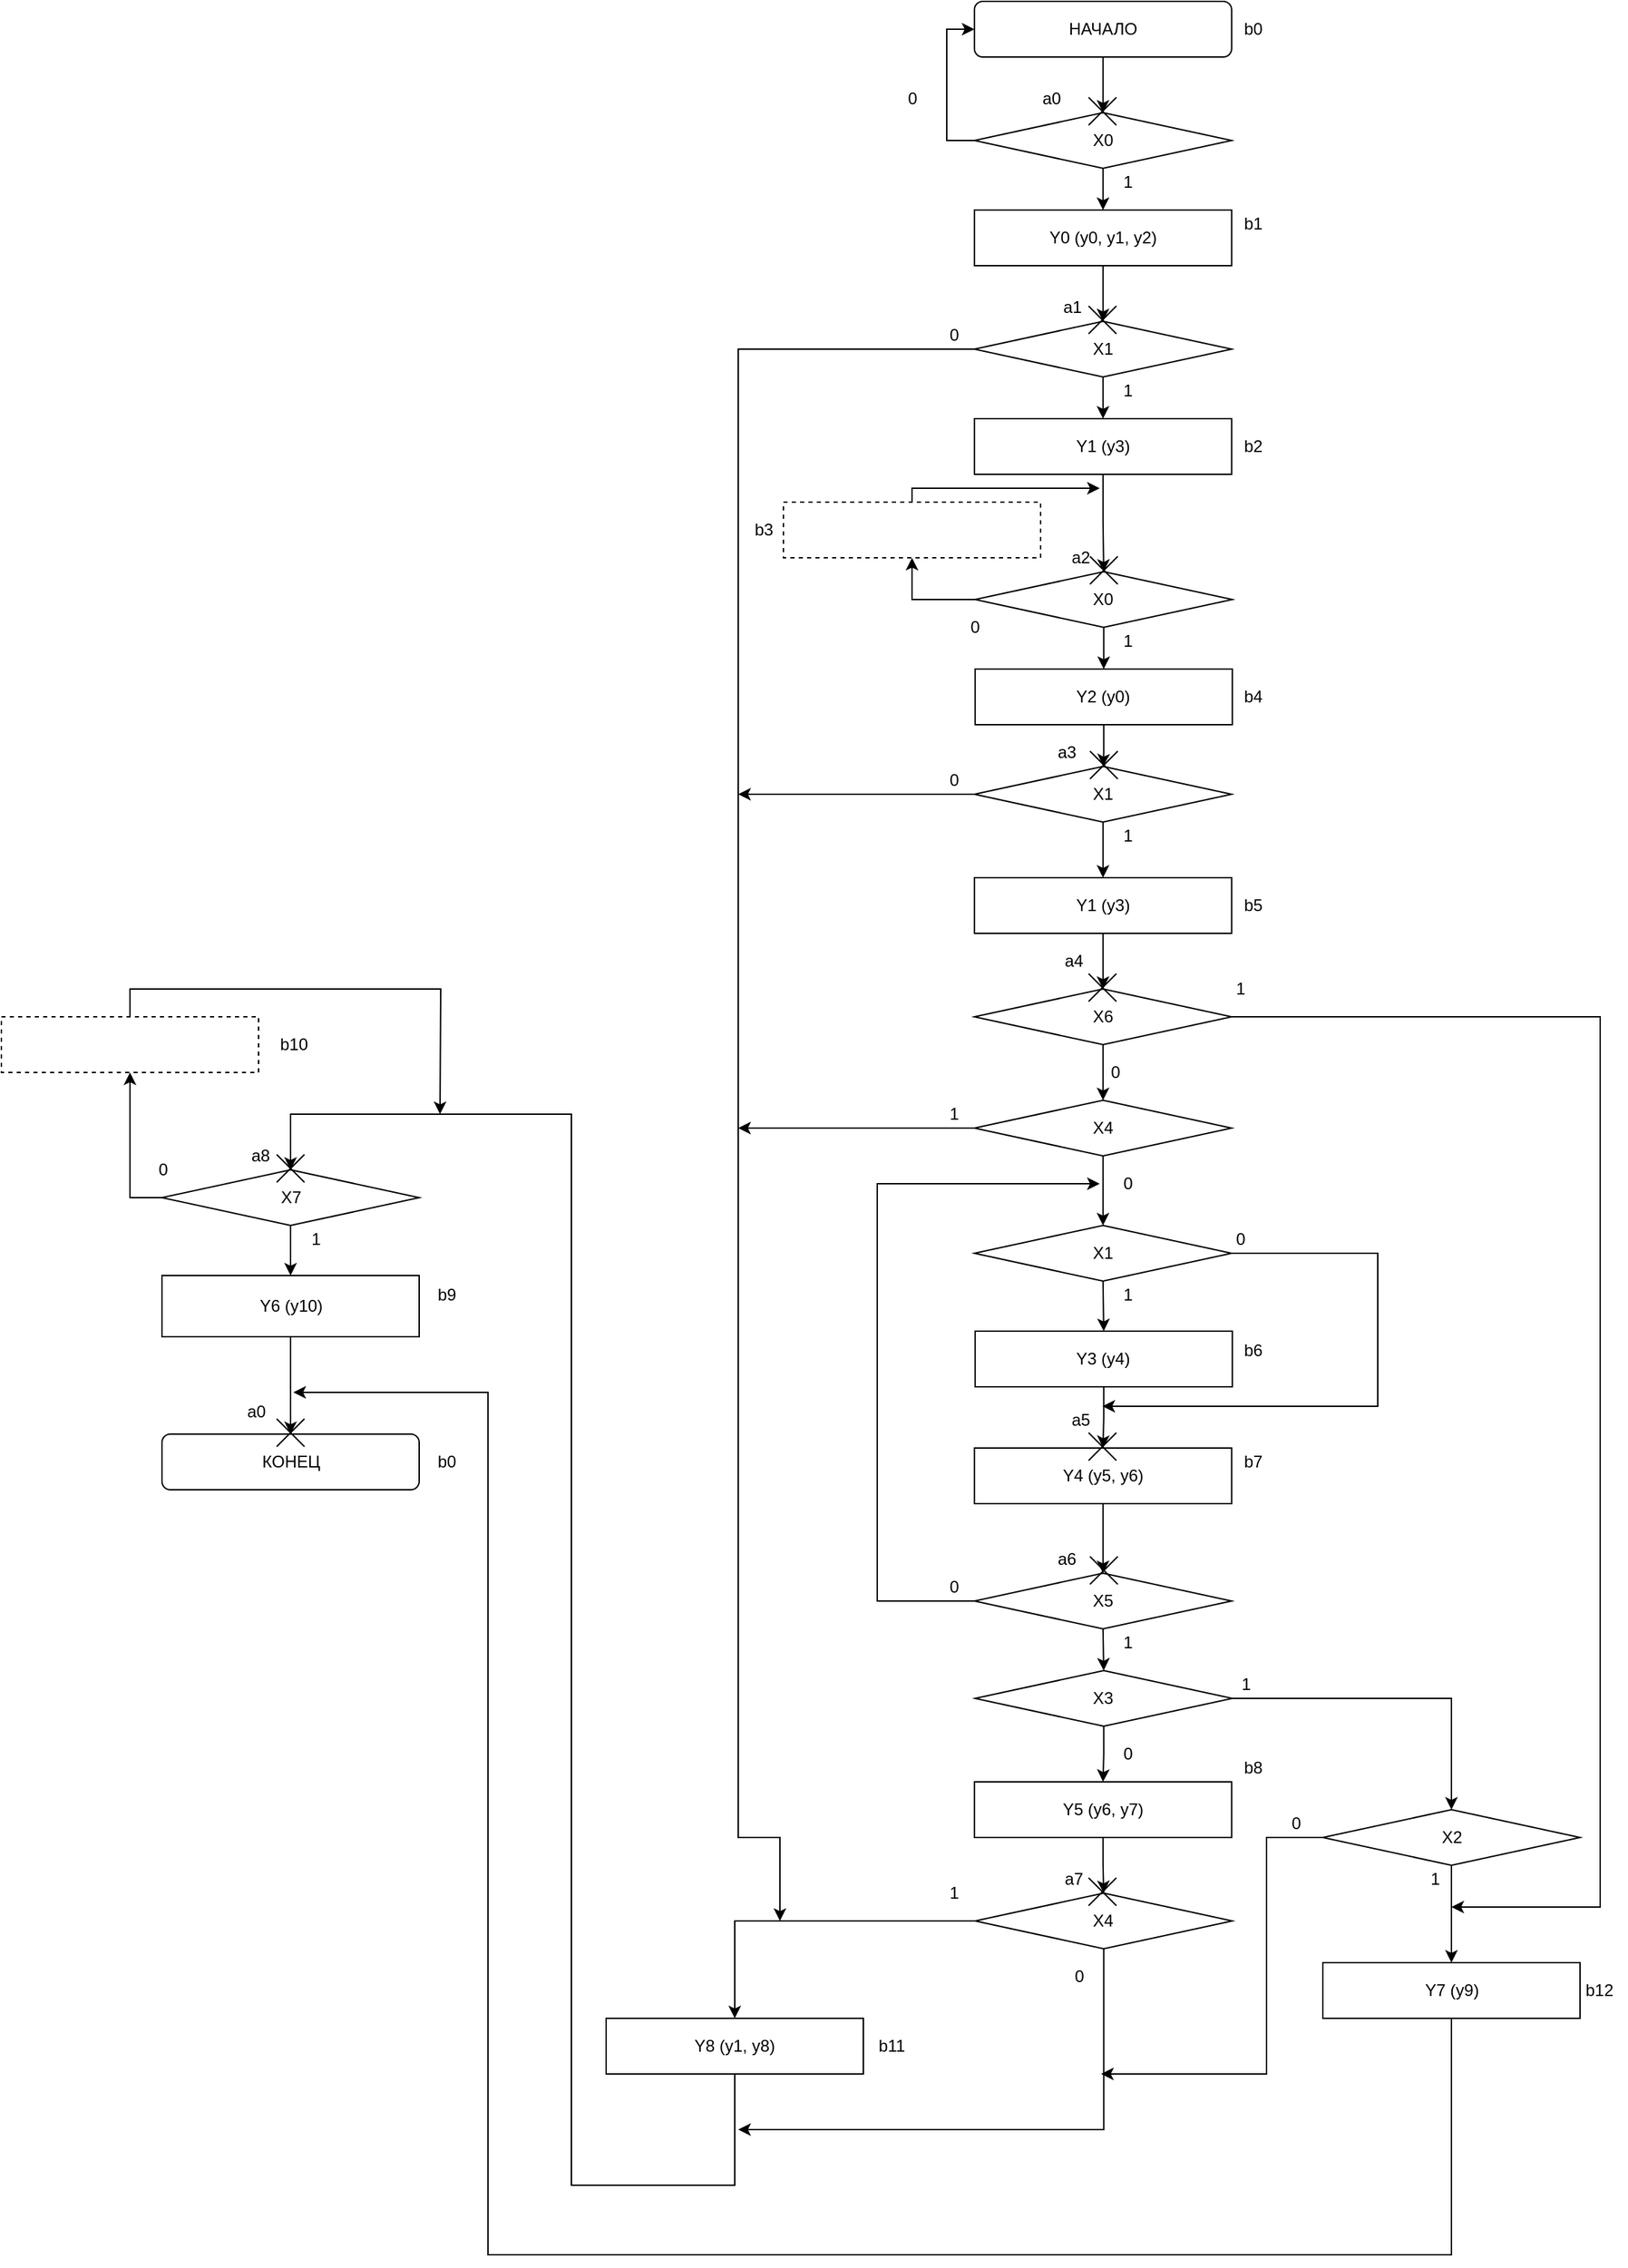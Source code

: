 <mxfile version="18.0.0" type="device"><diagram id="stLkTzRpvDTnw9LRpSov" name="Page-1"><mxGraphModel dx="1342" dy="865" grid="1" gridSize="10" guides="1" tooltips="1" connect="1" arrows="1" fold="1" page="1" pageScale="1" pageWidth="1169" pageHeight="1654" math="0" shadow="0"><root><mxCell id="0"/><mxCell id="1" parent="0"/><mxCell id="jHVl6IzcBRWaeeZbp5hg-3" style="edgeStyle=orthogonalEdgeStyle;rounded=0;orthogonalLoop=1;jettySize=auto;html=1;exitX=0.5;exitY=1;exitDx=0;exitDy=0;entryX=0.5;entryY=0;entryDx=0;entryDy=0;" parent="1" source="jHVl6IzcBRWaeeZbp5hg-1" target="jHVl6IzcBRWaeeZbp5hg-2" edge="1"><mxGeometry relative="1" as="geometry"/></mxCell><mxCell id="jHVl6IzcBRWaeeZbp5hg-1" value="НАЧАЛО" style="rounded=1;whiteSpace=wrap;html=1;" parent="1" vertex="1"><mxGeometry x="699.89" y="10" width="185" height="40" as="geometry"/></mxCell><mxCell id="jHVl6IzcBRWaeeZbp5hg-4" style="edgeStyle=orthogonalEdgeStyle;rounded=0;orthogonalLoop=1;jettySize=auto;html=1;exitX=0;exitY=0.5;exitDx=0;exitDy=0;entryX=0;entryY=0.5;entryDx=0;entryDy=0;" parent="1" source="jHVl6IzcBRWaeeZbp5hg-2" target="jHVl6IzcBRWaeeZbp5hg-1" edge="1"><mxGeometry relative="1" as="geometry"><mxPoint x="794.89" y="60" as="targetPoint"/><Array as="points"><mxPoint x="680" y="110"/><mxPoint x="680" y="30"/></Array></mxGeometry></mxCell><mxCell id="jHVl6IzcBRWaeeZbp5hg-7" style="edgeStyle=orthogonalEdgeStyle;rounded=0;orthogonalLoop=1;jettySize=auto;html=1;exitX=0.5;exitY=1;exitDx=0;exitDy=0;entryX=0.5;entryY=0;entryDx=0;entryDy=0;" parent="1" source="jHVl6IzcBRWaeeZbp5hg-2" target="jHVl6IzcBRWaeeZbp5hg-6" edge="1"><mxGeometry relative="1" as="geometry"/></mxCell><mxCell id="jHVl6IzcBRWaeeZbp5hg-2" value="X0" style="rhombus;whiteSpace=wrap;html=1;" parent="1" vertex="1"><mxGeometry x="699.89" y="90" width="185" height="40" as="geometry"/></mxCell><mxCell id="jHVl6IzcBRWaeeZbp5hg-5" value="0" style="text;html=1;align=center;verticalAlign=middle;resizable=0;points=[];autosize=1;strokeColor=none;fillColor=none;" parent="1" vertex="1"><mxGeometry x="645" y="70" width="20" height="20" as="geometry"/></mxCell><mxCell id="jHVl6IzcBRWaeeZbp5hg-10" style="edgeStyle=orthogonalEdgeStyle;rounded=0;orthogonalLoop=1;jettySize=auto;html=1;exitX=0.5;exitY=1;exitDx=0;exitDy=0;entryX=0.5;entryY=0;entryDx=0;entryDy=0;" parent="1" source="jHVl6IzcBRWaeeZbp5hg-6" target="jHVl6IzcBRWaeeZbp5hg-9" edge="1"><mxGeometry relative="1" as="geometry"/></mxCell><mxCell id="jHVl6IzcBRWaeeZbp5hg-6" value="Y0 (y0, y1, y2)" style="rounded=0;whiteSpace=wrap;html=1;" parent="1" vertex="1"><mxGeometry x="699.89" y="160" width="185" height="40" as="geometry"/></mxCell><mxCell id="jHVl6IzcBRWaeeZbp5hg-8" value="1" style="text;html=1;align=center;verticalAlign=middle;resizable=0;points=[];autosize=1;strokeColor=none;fillColor=none;" parent="1" vertex="1"><mxGeometry x="799.89" y="130" width="20" height="20" as="geometry"/></mxCell><mxCell id="jHVl6IzcBRWaeeZbp5hg-12" style="edgeStyle=orthogonalEdgeStyle;rounded=0;orthogonalLoop=1;jettySize=auto;html=1;exitX=0.5;exitY=1;exitDx=0;exitDy=0;entryX=0.5;entryY=0;entryDx=0;entryDy=0;" parent="1" source="jHVl6IzcBRWaeeZbp5hg-9" target="jHVl6IzcBRWaeeZbp5hg-11" edge="1"><mxGeometry relative="1" as="geometry"/></mxCell><mxCell id="jHVl6IzcBRWaeeZbp5hg-76" style="edgeStyle=orthogonalEdgeStyle;rounded=0;orthogonalLoop=1;jettySize=auto;html=1;exitX=0;exitY=0.5;exitDx=0;exitDy=0;" parent="1" source="jHVl6IzcBRWaeeZbp5hg-9" edge="1"><mxGeometry relative="1" as="geometry"><mxPoint x="560" y="1390" as="targetPoint"/><Array as="points"><mxPoint x="530" y="260"/><mxPoint x="530" y="1330"/><mxPoint x="560" y="1330"/></Array></mxGeometry></mxCell><mxCell id="jHVl6IzcBRWaeeZbp5hg-9" value="X1" style="rhombus;whiteSpace=wrap;html=1;" parent="1" vertex="1"><mxGeometry x="699.89" y="240" width="185" height="40" as="geometry"/></mxCell><mxCell id="jHVl6IzcBRWaeeZbp5hg-19" style="edgeStyle=orthogonalEdgeStyle;rounded=0;orthogonalLoop=1;jettySize=auto;html=1;exitX=0.5;exitY=1;exitDx=0;exitDy=0;entryX=0.5;entryY=0;entryDx=0;entryDy=0;" parent="1" source="jHVl6IzcBRWaeeZbp5hg-11" target="jHVl6IzcBRWaeeZbp5hg-16" edge="1"><mxGeometry relative="1" as="geometry"/></mxCell><mxCell id="jHVl6IzcBRWaeeZbp5hg-11" value="Y1 (y3)" style="rounded=0;whiteSpace=wrap;html=1;" parent="1" vertex="1"><mxGeometry x="699.89" y="310" width="185" height="40" as="geometry"/></mxCell><mxCell id="jHVl6IzcBRWaeeZbp5hg-13" value="1" style="text;html=1;align=center;verticalAlign=middle;resizable=0;points=[];autosize=1;strokeColor=none;fillColor=none;" parent="1" vertex="1"><mxGeometry x="799.89" y="280" width="20" height="20" as="geometry"/></mxCell><mxCell id="jHVl6IzcBRWaeeZbp5hg-21" style="edgeStyle=orthogonalEdgeStyle;rounded=0;orthogonalLoop=1;jettySize=auto;html=1;exitX=0.5;exitY=1;exitDx=0;exitDy=0;entryX=0.5;entryY=0;entryDx=0;entryDy=0;" parent="1" source="jHVl6IzcBRWaeeZbp5hg-16" target="jHVl6IzcBRWaeeZbp5hg-20" edge="1"><mxGeometry relative="1" as="geometry"/></mxCell><mxCell id="WV9sXfpO0Pq0VIelIwjD-23" style="edgeStyle=orthogonalEdgeStyle;rounded=0;orthogonalLoop=1;jettySize=auto;html=1;exitX=0;exitY=0.5;exitDx=0;exitDy=0;entryX=0.5;entryY=1;entryDx=0;entryDy=0;" parent="1" source="jHVl6IzcBRWaeeZbp5hg-16" target="WV9sXfpO0Pq0VIelIwjD-22" edge="1"><mxGeometry relative="1" as="geometry"/></mxCell><mxCell id="jHVl6IzcBRWaeeZbp5hg-16" value="X0" style="rhombus;whiteSpace=wrap;html=1;" parent="1" vertex="1"><mxGeometry x="700.39" y="420" width="185" height="40" as="geometry"/></mxCell><mxCell id="jHVl6IzcBRWaeeZbp5hg-17" value="0" style="text;html=1;align=center;verticalAlign=middle;resizable=0;points=[];autosize=1;strokeColor=none;fillColor=none;" parent="1" vertex="1"><mxGeometry x="690" y="450" width="20" height="20" as="geometry"/></mxCell><mxCell id="jHVl6IzcBRWaeeZbp5hg-18" value="1" style="text;html=1;align=center;verticalAlign=middle;resizable=0;points=[];autosize=1;strokeColor=none;fillColor=none;" parent="1" vertex="1"><mxGeometry x="799.89" y="460" width="20" height="20" as="geometry"/></mxCell><mxCell id="jHVl6IzcBRWaeeZbp5hg-23" style="edgeStyle=orthogonalEdgeStyle;rounded=0;orthogonalLoop=1;jettySize=auto;html=1;exitX=0.5;exitY=1;exitDx=0;exitDy=0;" parent="1" source="jHVl6IzcBRWaeeZbp5hg-20" target="jHVl6IzcBRWaeeZbp5hg-22" edge="1"><mxGeometry relative="1" as="geometry"/></mxCell><mxCell id="jHVl6IzcBRWaeeZbp5hg-20" value="Y2 (y0)" style="rounded=0;whiteSpace=wrap;html=1;" parent="1" vertex="1"><mxGeometry x="700.39" y="490" width="185" height="40" as="geometry"/></mxCell><mxCell id="jHVl6IzcBRWaeeZbp5hg-28" style="edgeStyle=orthogonalEdgeStyle;rounded=0;orthogonalLoop=1;jettySize=auto;html=1;exitX=0.5;exitY=1;exitDx=0;exitDy=0;entryX=0.5;entryY=0;entryDx=0;entryDy=0;" parent="1" source="jHVl6IzcBRWaeeZbp5hg-22" target="jHVl6IzcBRWaeeZbp5hg-27" edge="1"><mxGeometry relative="1" as="geometry"/></mxCell><mxCell id="jHVl6IzcBRWaeeZbp5hg-78" style="edgeStyle=orthogonalEdgeStyle;rounded=0;orthogonalLoop=1;jettySize=auto;html=1;exitX=0;exitY=0.5;exitDx=0;exitDy=0;" parent="1" source="jHVl6IzcBRWaeeZbp5hg-22" edge="1"><mxGeometry relative="1" as="geometry"><mxPoint x="530" y="580" as="targetPoint"/></mxGeometry></mxCell><mxCell id="jHVl6IzcBRWaeeZbp5hg-22" value="X1" style="rhombus;whiteSpace=wrap;html=1;" parent="1" vertex="1"><mxGeometry x="699.89" y="560" width="185" height="40" as="geometry"/></mxCell><mxCell id="jHVl6IzcBRWaeeZbp5hg-31" style="edgeStyle=orthogonalEdgeStyle;rounded=0;orthogonalLoop=1;jettySize=auto;html=1;exitX=0.5;exitY=1;exitDx=0;exitDy=0;entryX=0.5;entryY=0;entryDx=0;entryDy=0;" parent="1" source="jHVl6IzcBRWaeeZbp5hg-27" target="jHVl6IzcBRWaeeZbp5hg-30" edge="1"><mxGeometry relative="1" as="geometry"/></mxCell><mxCell id="jHVl6IzcBRWaeeZbp5hg-27" value="Y1 (y3)" style="rounded=0;whiteSpace=wrap;html=1;" parent="1" vertex="1"><mxGeometry x="699.89" y="640" width="185" height="40" as="geometry"/></mxCell><mxCell id="jHVl6IzcBRWaeeZbp5hg-29" value="1" style="text;html=1;align=center;verticalAlign=middle;resizable=0;points=[];autosize=1;strokeColor=none;fillColor=none;" parent="1" vertex="1"><mxGeometry x="800" y="600" width="20" height="20" as="geometry"/></mxCell><mxCell id="jHVl6IzcBRWaeeZbp5hg-33" style="edgeStyle=orthogonalEdgeStyle;rounded=0;orthogonalLoop=1;jettySize=auto;html=1;exitX=0.5;exitY=1;exitDx=0;exitDy=0;entryX=0.5;entryY=0;entryDx=0;entryDy=0;" parent="1" source="jHVl6IzcBRWaeeZbp5hg-30" target="jHVl6IzcBRWaeeZbp5hg-32" edge="1"><mxGeometry relative="1" as="geometry"><Array as="points"><mxPoint x="792.89" y="797"/></Array></mxGeometry></mxCell><mxCell id="jHVl6IzcBRWaeeZbp5hg-81" style="edgeStyle=orthogonalEdgeStyle;rounded=0;orthogonalLoop=1;jettySize=auto;html=1;exitX=1;exitY=0.5;exitDx=0;exitDy=0;" parent="1" source="jHVl6IzcBRWaeeZbp5hg-30" edge="1"><mxGeometry relative="1" as="geometry"><mxPoint x="1043" y="1380" as="targetPoint"/><Array as="points"><mxPoint x="1150" y="740"/><mxPoint x="1150" y="1380"/></Array></mxGeometry></mxCell><mxCell id="jHVl6IzcBRWaeeZbp5hg-30" value="X6" style="rhombus;whiteSpace=wrap;html=1;" parent="1" vertex="1"><mxGeometry x="699.89" y="720" width="185" height="40" as="geometry"/></mxCell><mxCell id="jHVl6IzcBRWaeeZbp5hg-36" style="edgeStyle=orthogonalEdgeStyle;rounded=0;orthogonalLoop=1;jettySize=auto;html=1;exitX=0.5;exitY=1;exitDx=0;exitDy=0;entryX=0.5;entryY=0;entryDx=0;entryDy=0;" parent="1" source="jHVl6IzcBRWaeeZbp5hg-32" target="jHVl6IzcBRWaeeZbp5hg-35" edge="1"><mxGeometry relative="1" as="geometry"/></mxCell><mxCell id="jHVl6IzcBRWaeeZbp5hg-80" style="edgeStyle=orthogonalEdgeStyle;rounded=0;orthogonalLoop=1;jettySize=auto;html=1;exitX=0;exitY=0.5;exitDx=0;exitDy=0;" parent="1" source="jHVl6IzcBRWaeeZbp5hg-32" edge="1"><mxGeometry relative="1" as="geometry"><mxPoint x="530" y="820" as="targetPoint"/></mxGeometry></mxCell><mxCell id="jHVl6IzcBRWaeeZbp5hg-32" value="X4" style="rhombus;whiteSpace=wrap;html=1;" parent="1" vertex="1"><mxGeometry x="699.89" y="800" width="185" height="40" as="geometry"/></mxCell><mxCell id="jHVl6IzcBRWaeeZbp5hg-34" value="0" style="text;html=1;align=center;verticalAlign=middle;resizable=0;points=[];autosize=1;strokeColor=none;fillColor=none;" parent="1" vertex="1"><mxGeometry x="790.5" y="770" width="20" height="20" as="geometry"/></mxCell><mxCell id="jHVl6IzcBRWaeeZbp5hg-38" style="edgeStyle=orthogonalEdgeStyle;rounded=0;orthogonalLoop=1;jettySize=auto;html=1;exitX=0.5;exitY=1;exitDx=0;exitDy=0;entryX=0.5;entryY=0;entryDx=0;entryDy=0;" parent="1" source="jHVl6IzcBRWaeeZbp5hg-35" target="jHVl6IzcBRWaeeZbp5hg-37" edge="1"><mxGeometry relative="1" as="geometry"/></mxCell><mxCell id="jHVl6IzcBRWaeeZbp5hg-46" style="edgeStyle=orthogonalEdgeStyle;rounded=0;orthogonalLoop=1;jettySize=auto;html=1;exitX=1;exitY=0.5;exitDx=0;exitDy=0;" parent="1" source="jHVl6IzcBRWaeeZbp5hg-35" edge="1"><mxGeometry relative="1" as="geometry"><mxPoint x="792" y="1020" as="targetPoint"/><Array as="points"><mxPoint x="990" y="910"/><mxPoint x="990" y="1020"/></Array></mxGeometry></mxCell><mxCell id="jHVl6IzcBRWaeeZbp5hg-35" value="X1" style="rhombus;whiteSpace=wrap;html=1;" parent="1" vertex="1"><mxGeometry x="699.89" y="890" width="185" height="40" as="geometry"/></mxCell><mxCell id="jHVl6IzcBRWaeeZbp5hg-50" style="edgeStyle=orthogonalEdgeStyle;rounded=0;orthogonalLoop=1;jettySize=auto;html=1;exitX=0.5;exitY=1;exitDx=0;exitDy=0;entryX=0.5;entryY=0;entryDx=0;entryDy=0;" parent="1" source="jHVl6IzcBRWaeeZbp5hg-37" target="jHVl6IzcBRWaeeZbp5hg-43" edge="1"><mxGeometry relative="1" as="geometry"/></mxCell><mxCell id="jHVl6IzcBRWaeeZbp5hg-37" value="Y3 (y4)" style="rounded=0;whiteSpace=wrap;html=1;" parent="1" vertex="1"><mxGeometry x="700.39" y="966" width="185" height="40" as="geometry"/></mxCell><mxCell id="jHVl6IzcBRWaeeZbp5hg-39" value="1" style="text;html=1;align=center;verticalAlign=middle;resizable=0;points=[];autosize=1;strokeColor=none;fillColor=none;" parent="1" vertex="1"><mxGeometry x="799.89" y="930" width="20" height="20" as="geometry"/></mxCell><mxCell id="jHVl6IzcBRWaeeZbp5hg-40" value="0" style="text;html=1;align=center;verticalAlign=middle;resizable=0;points=[];autosize=1;strokeColor=none;fillColor=none;" parent="1" vertex="1"><mxGeometry x="799.89" y="850" width="20" height="20" as="geometry"/></mxCell><mxCell id="86YLc0sissv_kFq-HeKV-4" style="edgeStyle=orthogonalEdgeStyle;rounded=0;orthogonalLoop=1;jettySize=auto;html=1;exitX=0.5;exitY=1;exitDx=0;exitDy=0;entryX=0.5;entryY=0;entryDx=0;entryDy=0;" parent="1" source="jHVl6IzcBRWaeeZbp5hg-41" target="jHVl6IzcBRWaeeZbp5hg-56" edge="1"><mxGeometry relative="1" as="geometry"/></mxCell><mxCell id="jHVl6IzcBRWaeeZbp5hg-41" value="X5" style="rhombus;whiteSpace=wrap;html=1;" parent="1" vertex="1"><mxGeometry x="699.89" y="1140" width="185" height="40" as="geometry"/></mxCell><mxCell id="86YLc0sissv_kFq-HeKV-2" style="edgeStyle=orthogonalEdgeStyle;rounded=0;orthogonalLoop=1;jettySize=auto;html=1;exitX=0.5;exitY=1;exitDx=0;exitDy=0;entryX=0.5;entryY=0;entryDx=0;entryDy=0;" parent="1" source="jHVl6IzcBRWaeeZbp5hg-43" target="jHVl6IzcBRWaeeZbp5hg-41" edge="1"><mxGeometry relative="1" as="geometry"/></mxCell><mxCell id="jHVl6IzcBRWaeeZbp5hg-43" value="Y4 (y5, y6)" style="rounded=0;whiteSpace=wrap;html=1;" parent="1" vertex="1"><mxGeometry x="699.89" y="1050" width="185" height="40" as="geometry"/></mxCell><mxCell id="jHVl6IzcBRWaeeZbp5hg-49" value="0" style="text;html=1;align=center;verticalAlign=middle;resizable=0;points=[];autosize=1;strokeColor=none;fillColor=none;" parent="1" vertex="1"><mxGeometry x="880.5" y="890" width="20" height="20" as="geometry"/></mxCell><mxCell id="jHVl6IzcBRWaeeZbp5hg-55" style="edgeStyle=orthogonalEdgeStyle;rounded=0;orthogonalLoop=1;jettySize=auto;html=1;exitX=0;exitY=0.5;exitDx=0;exitDy=0;" parent="1" source="jHVl6IzcBRWaeeZbp5hg-41" edge="1"><mxGeometry relative="1" as="geometry"><mxPoint x="790" y="860" as="targetPoint"/><Array as="points"><mxPoint x="630" y="1160"/><mxPoint x="630" y="860"/></Array><mxPoint x="630" y="1360" as="sourcePoint"/></mxGeometry></mxCell><mxCell id="jHVl6IzcBRWaeeZbp5hg-60" style="edgeStyle=orthogonalEdgeStyle;rounded=0;orthogonalLoop=1;jettySize=auto;html=1;exitX=0.5;exitY=1;exitDx=0;exitDy=0;entryX=0.5;entryY=0;entryDx=0;entryDy=0;" parent="1" source="jHVl6IzcBRWaeeZbp5hg-56" target="jHVl6IzcBRWaeeZbp5hg-59" edge="1"><mxGeometry relative="1" as="geometry"/></mxCell><mxCell id="jHVl6IzcBRWaeeZbp5hg-65" style="edgeStyle=orthogonalEdgeStyle;rounded=0;orthogonalLoop=1;jettySize=auto;html=1;exitX=1;exitY=0.5;exitDx=0;exitDy=0;entryX=0.5;entryY=0;entryDx=0;entryDy=0;" parent="1" source="jHVl6IzcBRWaeeZbp5hg-56" target="jHVl6IzcBRWaeeZbp5hg-64" edge="1"><mxGeometry relative="1" as="geometry"/></mxCell><mxCell id="jHVl6IzcBRWaeeZbp5hg-56" value="X3" style="rhombus;whiteSpace=wrap;html=1;" parent="1" vertex="1"><mxGeometry x="700.39" y="1210" width="185" height="40" as="geometry"/></mxCell><mxCell id="jHVl6IzcBRWaeeZbp5hg-68" style="edgeStyle=orthogonalEdgeStyle;rounded=0;orthogonalLoop=1;jettySize=auto;html=1;exitX=0.5;exitY=1;exitDx=0;exitDy=0;entryX=0.5;entryY=0;entryDx=0;entryDy=0;" parent="1" source="jHVl6IzcBRWaeeZbp5hg-59" target="jHVl6IzcBRWaeeZbp5hg-67" edge="1"><mxGeometry relative="1" as="geometry"/></mxCell><mxCell id="jHVl6IzcBRWaeeZbp5hg-59" value="Y5 (y6, y7)" style="rounded=0;whiteSpace=wrap;html=1;" parent="1" vertex="1"><mxGeometry x="699.89" y="1290" width="185" height="40" as="geometry"/></mxCell><mxCell id="jHVl6IzcBRWaeeZbp5hg-61" value="0" style="text;html=1;align=center;verticalAlign=middle;resizable=0;points=[];autosize=1;strokeColor=none;fillColor=none;" parent="1" vertex="1"><mxGeometry x="799.89" y="1260" width="20" height="20" as="geometry"/></mxCell><mxCell id="jHVl6IzcBRWaeeZbp5hg-87" style="edgeStyle=orthogonalEdgeStyle;rounded=0;orthogonalLoop=1;jettySize=auto;html=1;exitX=0.5;exitY=1;exitDx=0;exitDy=0;entryX=0.5;entryY=0;entryDx=0;entryDy=0;" parent="1" source="jHVl6IzcBRWaeeZbp5hg-64" target="jHVl6IzcBRWaeeZbp5hg-86" edge="1"><mxGeometry relative="1" as="geometry"/></mxCell><mxCell id="jHVl6IzcBRWaeeZbp5hg-89" style="edgeStyle=orthogonalEdgeStyle;rounded=0;orthogonalLoop=1;jettySize=auto;html=1;exitX=0;exitY=0.5;exitDx=0;exitDy=0;" parent="1" source="jHVl6IzcBRWaeeZbp5hg-64" edge="1"><mxGeometry relative="1" as="geometry"><mxPoint x="791" y="1500" as="targetPoint"/><Array as="points"><mxPoint x="910" y="1330"/><mxPoint x="910" y="1500"/></Array></mxGeometry></mxCell><mxCell id="jHVl6IzcBRWaeeZbp5hg-64" value="X2" style="rhombus;whiteSpace=wrap;html=1;" parent="1" vertex="1"><mxGeometry x="950.5" y="1310" width="185" height="40" as="geometry"/></mxCell><mxCell id="jHVl6IzcBRWaeeZbp5hg-66" value="1" style="text;html=1;align=center;verticalAlign=middle;resizable=0;points=[];autosize=1;strokeColor=none;fillColor=none;" parent="1" vertex="1"><mxGeometry x="885.39" y="1210" width="20" height="20" as="geometry"/></mxCell><mxCell id="jHVl6IzcBRWaeeZbp5hg-70" style="edgeStyle=orthogonalEdgeStyle;rounded=0;orthogonalLoop=1;jettySize=auto;html=1;exitX=0;exitY=0.5;exitDx=0;exitDy=0;entryX=0.5;entryY=0;entryDx=0;entryDy=0;" parent="1" source="jHVl6IzcBRWaeeZbp5hg-67" target="jHVl6IzcBRWaeeZbp5hg-69" edge="1"><mxGeometry relative="1" as="geometry"/></mxCell><mxCell id="jHVl6IzcBRWaeeZbp5hg-94" style="edgeStyle=orthogonalEdgeStyle;rounded=0;orthogonalLoop=1;jettySize=auto;html=1;exitX=0.5;exitY=1;exitDx=0;exitDy=0;" parent="1" source="jHVl6IzcBRWaeeZbp5hg-67" edge="1"><mxGeometry relative="1" as="geometry"><mxPoint x="530" y="1540" as="targetPoint"/><Array as="points"><mxPoint x="793" y="1540"/><mxPoint x="530" y="1540"/></Array></mxGeometry></mxCell><mxCell id="jHVl6IzcBRWaeeZbp5hg-67" value="X4" style="rhombus;whiteSpace=wrap;html=1;" parent="1" vertex="1"><mxGeometry x="700.39" y="1370" width="185" height="40" as="geometry"/></mxCell><mxCell id="jHVl6IzcBRWaeeZbp5hg-93" style="edgeStyle=orthogonalEdgeStyle;rounded=0;orthogonalLoop=1;jettySize=auto;html=1;exitX=0.5;exitY=1;exitDx=0;exitDy=0;entryX=0.5;entryY=0;entryDx=0;entryDy=0;" parent="1" source="jHVl6IzcBRWaeeZbp5hg-69" target="jHVl6IzcBRWaeeZbp5hg-92" edge="1"><mxGeometry relative="1" as="geometry"><Array as="points"><mxPoint x="528" y="1580"/><mxPoint x="410" y="1580"/><mxPoint x="410" y="810"/><mxPoint x="208" y="810"/></Array><mxPoint x="230" y="810" as="targetPoint"/></mxGeometry></mxCell><mxCell id="jHVl6IzcBRWaeeZbp5hg-69" value="Y8 (y1, y8)" style="rounded=0;whiteSpace=wrap;html=1;" parent="1" vertex="1"><mxGeometry x="435" y="1460" width="185" height="40" as="geometry"/></mxCell><mxCell id="jHVl6IzcBRWaeeZbp5hg-72" value="1" style="text;html=1;align=center;verticalAlign=middle;resizable=0;points=[];autosize=1;strokeColor=none;fillColor=none;" parent="1" vertex="1"><mxGeometry x="674.5" y="800" width="20" height="20" as="geometry"/></mxCell><mxCell id="jHVl6IzcBRWaeeZbp5hg-74" value="1" style="text;html=1;align=center;verticalAlign=middle;resizable=0;points=[];autosize=1;strokeColor=none;fillColor=none;" parent="1" vertex="1"><mxGeometry x="674.5" y="1360" width="20" height="20" as="geometry"/></mxCell><mxCell id="jHVl6IzcBRWaeeZbp5hg-77" value="0" style="text;html=1;align=center;verticalAlign=middle;resizable=0;points=[];autosize=1;strokeColor=none;fillColor=none;" parent="1" vertex="1"><mxGeometry x="675" y="240" width="20" height="20" as="geometry"/></mxCell><mxCell id="jHVl6IzcBRWaeeZbp5hg-79" value="0" style="text;html=1;align=center;verticalAlign=middle;resizable=0;points=[];autosize=1;strokeColor=none;fillColor=none;" parent="1" vertex="1"><mxGeometry x="675" y="560" width="20" height="20" as="geometry"/></mxCell><mxCell id="jHVl6IzcBRWaeeZbp5hg-82" value="1" style="text;html=1;align=center;verticalAlign=middle;resizable=0;points=[];autosize=1;strokeColor=none;fillColor=none;" parent="1" vertex="1"><mxGeometry x="880.5" y="710" width="20" height="20" as="geometry"/></mxCell><mxCell id="jHVl6IzcBRWaeeZbp5hg-103" style="edgeStyle=orthogonalEdgeStyle;rounded=0;orthogonalLoop=1;jettySize=auto;html=1;exitX=0.5;exitY=1;exitDx=0;exitDy=0;fontFamily=Helvetica;fontSize=12;" parent="1" source="jHVl6IzcBRWaeeZbp5hg-86" edge="1"><mxGeometry relative="1" as="geometry"><mxPoint x="210" y="1010" as="targetPoint"/><Array as="points"><mxPoint x="1043" y="1630"/><mxPoint x="350" y="1630"/><mxPoint x="350" y="1010"/></Array></mxGeometry></mxCell><mxCell id="jHVl6IzcBRWaeeZbp5hg-86" value="Y7 (y9)" style="rounded=0;whiteSpace=wrap;html=1;" parent="1" vertex="1"><mxGeometry x="950.5" y="1420" width="185" height="40" as="geometry"/></mxCell><mxCell id="jHVl6IzcBRWaeeZbp5hg-88" value="1" style="text;html=1;align=center;verticalAlign=middle;resizable=0;points=[];autosize=1;strokeColor=none;fillColor=none;" parent="1" vertex="1"><mxGeometry x="1020.5" y="1350" width="20" height="20" as="geometry"/></mxCell><mxCell id="jHVl6IzcBRWaeeZbp5hg-90" value="0" style="text;html=1;align=center;verticalAlign=middle;resizable=0;points=[];autosize=1;strokeColor=none;fillColor=none;" parent="1" vertex="1"><mxGeometry x="920.5" y="1310" width="20" height="20" as="geometry"/></mxCell><mxCell id="jHVl6IzcBRWaeeZbp5hg-99" style="edgeStyle=orthogonalEdgeStyle;rounded=0;orthogonalLoop=1;jettySize=auto;html=1;exitX=0.5;exitY=1;exitDx=0;exitDy=0;entryX=0.5;entryY=0;entryDx=0;entryDy=0;" parent="1" source="jHVl6IzcBRWaeeZbp5hg-92" target="jHVl6IzcBRWaeeZbp5hg-98" edge="1"><mxGeometry relative="1" as="geometry"/></mxCell><mxCell id="WV9sXfpO0Pq0VIelIwjD-26" style="edgeStyle=orthogonalEdgeStyle;rounded=0;orthogonalLoop=1;jettySize=auto;html=1;exitX=0;exitY=0.5;exitDx=0;exitDy=0;entryX=0.5;entryY=1;entryDx=0;entryDy=0;" parent="1" source="jHVl6IzcBRWaeeZbp5hg-92" target="WV9sXfpO0Pq0VIelIwjD-25" edge="1"><mxGeometry relative="1" as="geometry"/></mxCell><mxCell id="jHVl6IzcBRWaeeZbp5hg-92" value="X7" style="rhombus;whiteSpace=wrap;html=1;" parent="1" vertex="1"><mxGeometry x="115.5" y="850" width="185" height="40" as="geometry"/></mxCell><mxCell id="jHVl6IzcBRWaeeZbp5hg-95" value="0" style="text;html=1;align=center;verticalAlign=middle;resizable=0;points=[];autosize=1;strokeColor=none;fillColor=none;" parent="1" vertex="1"><mxGeometry x="765" y="1420" width="20" height="20" as="geometry"/></mxCell><mxCell id="jHVl6IzcBRWaeeZbp5hg-97" value="0" style="text;html=1;align=center;verticalAlign=middle;resizable=0;points=[];autosize=1;strokeColor=none;fillColor=none;" parent="1" vertex="1"><mxGeometry x="105.5" y="840" width="20" height="20" as="geometry"/></mxCell><mxCell id="jHVl6IzcBRWaeeZbp5hg-102" style="edgeStyle=orthogonalEdgeStyle;rounded=0;orthogonalLoop=1;jettySize=auto;html=1;exitX=0.5;exitY=1;exitDx=0;exitDy=0;entryX=0.5;entryY=0;entryDx=0;entryDy=0;fontFamily=Helvetica;fontSize=12;" parent="1" source="jHVl6IzcBRWaeeZbp5hg-98" target="jHVl6IzcBRWaeeZbp5hg-101" edge="1"><mxGeometry relative="1" as="geometry"/></mxCell><mxCell id="jHVl6IzcBRWaeeZbp5hg-98" value="Y6 (y10)" style="rounded=0;whiteSpace=wrap;html=1;" parent="1" vertex="1"><mxGeometry x="115.5" y="926" width="185" height="44" as="geometry"/></mxCell><mxCell id="jHVl6IzcBRWaeeZbp5hg-100" value="1" style="text;html=1;align=center;verticalAlign=middle;resizable=0;points=[];autosize=1;strokeColor=none;fillColor=none;fontSize=12;fontFamily=Helvetica;" parent="1" vertex="1"><mxGeometry x="215.5" y="890" width="20" height="20" as="geometry"/></mxCell><mxCell id="jHVl6IzcBRWaeeZbp5hg-101" value="КОНЕЦ" style="rounded=1;whiteSpace=wrap;html=1;" parent="1" vertex="1"><mxGeometry x="115.5" y="1040" width="185" height="40" as="geometry"/></mxCell><mxCell id="86YLc0sissv_kFq-HeKV-3" value="0" style="text;html=1;align=center;verticalAlign=middle;resizable=0;points=[];autosize=1;strokeColor=none;fillColor=none;" parent="1" vertex="1"><mxGeometry x="674.5" y="1140" width="20" height="20" as="geometry"/></mxCell><mxCell id="86YLc0sissv_kFq-HeKV-5" value="1" style="text;html=1;align=center;verticalAlign=middle;resizable=0;points=[];autosize=1;strokeColor=none;fillColor=none;" parent="1" vertex="1"><mxGeometry x="799.89" y="1180" width="20" height="20" as="geometry"/></mxCell><mxCell id="WV9sXfpO0Pq0VIelIwjD-1" value="a0" style="text;html=1;align=center;verticalAlign=middle;resizable=0;points=[];autosize=1;strokeColor=none;fillColor=none;" parent="1" vertex="1"><mxGeometry x="740" y="70" width="30" height="20" as="geometry"/></mxCell><mxCell id="WV9sXfpO0Pq0VIelIwjD-2" value="a1" style="text;html=1;align=center;verticalAlign=middle;resizable=0;points=[];autosize=1;strokeColor=none;fillColor=none;" parent="1" vertex="1"><mxGeometry x="755" y="220" width="30" height="20" as="geometry"/></mxCell><mxCell id="WV9sXfpO0Pq0VIelIwjD-3" value="a2" style="text;html=1;align=center;verticalAlign=middle;resizable=0;points=[];autosize=1;strokeColor=none;fillColor=none;" parent="1" vertex="1"><mxGeometry x="760.5" y="400" width="30" height="20" as="geometry"/></mxCell><mxCell id="WV9sXfpO0Pq0VIelIwjD-4" value="a3" style="text;html=1;align=center;verticalAlign=middle;resizable=0;points=[];autosize=1;strokeColor=none;fillColor=none;" parent="1" vertex="1"><mxGeometry x="750.5" y="540" width="30" height="20" as="geometry"/></mxCell><mxCell id="WV9sXfpO0Pq0VIelIwjD-5" value="a4" style="text;html=1;align=center;verticalAlign=middle;resizable=0;points=[];autosize=1;strokeColor=none;fillColor=none;" parent="1" vertex="1"><mxGeometry x="755.5" y="690" width="30" height="20" as="geometry"/></mxCell><mxCell id="WV9sXfpO0Pq0VIelIwjD-6" value="a5" style="text;html=1;align=center;verticalAlign=middle;resizable=0;points=[];autosize=1;strokeColor=none;fillColor=none;" parent="1" vertex="1"><mxGeometry x="760.5" y="1020" width="30" height="20" as="geometry"/></mxCell><mxCell id="WV9sXfpO0Pq0VIelIwjD-7" value="a6" style="text;html=1;align=center;verticalAlign=middle;resizable=0;points=[];autosize=1;strokeColor=none;fillColor=none;" parent="1" vertex="1"><mxGeometry x="750.5" y="1120" width="30" height="20" as="geometry"/></mxCell><mxCell id="WV9sXfpO0Pq0VIelIwjD-8" value="a7" style="text;html=1;align=center;verticalAlign=middle;resizable=0;points=[];autosize=1;strokeColor=none;fillColor=none;" parent="1" vertex="1"><mxGeometry x="755.5" y="1350" width="30" height="20" as="geometry"/></mxCell><mxCell id="WV9sXfpO0Pq0VIelIwjD-9" value="a8" style="text;html=1;align=center;verticalAlign=middle;resizable=0;points=[];autosize=1;strokeColor=none;fillColor=none;" parent="1" vertex="1"><mxGeometry x="170.5" y="830" width="30" height="20" as="geometry"/></mxCell><mxCell id="WV9sXfpO0Pq0VIelIwjD-10" value="a0" style="text;html=1;align=center;verticalAlign=middle;resizable=0;points=[];autosize=1;strokeColor=none;fillColor=none;" parent="1" vertex="1"><mxGeometry x="167.5" y="1014" width="30" height="20" as="geometry"/></mxCell><mxCell id="WV9sXfpO0Pq0VIelIwjD-24" style="edgeStyle=orthogonalEdgeStyle;rounded=0;orthogonalLoop=1;jettySize=auto;html=1;exitX=0.5;exitY=0;exitDx=0;exitDy=0;" parent="1" source="WV9sXfpO0Pq0VIelIwjD-22" edge="1"><mxGeometry relative="1" as="geometry"><mxPoint x="790" y="360" as="targetPoint"/><Array as="points"><mxPoint x="663" y="360"/><mxPoint x="790" y="360"/></Array></mxGeometry></mxCell><mxCell id="WV9sXfpO0Pq0VIelIwjD-22" value="" style="rounded=0;whiteSpace=wrap;html=1;dashed=1;" parent="1" vertex="1"><mxGeometry x="562.5" y="370" width="185" height="40" as="geometry"/></mxCell><mxCell id="WV9sXfpO0Pq0VIelIwjD-27" style="edgeStyle=orthogonalEdgeStyle;rounded=0;orthogonalLoop=1;jettySize=auto;html=1;exitX=0.5;exitY=0;exitDx=0;exitDy=0;" parent="1" source="WV9sXfpO0Pq0VIelIwjD-25" edge="1"><mxGeometry relative="1" as="geometry"><mxPoint x="315.5" y="810" as="targetPoint"/></mxGeometry></mxCell><mxCell id="WV9sXfpO0Pq0VIelIwjD-25" value="" style="rounded=0;whiteSpace=wrap;html=1;dashed=1;" parent="1" vertex="1"><mxGeometry y="740" width="185" height="40" as="geometry"/></mxCell><mxCell id="WV9sXfpO0Pq0VIelIwjD-29" value="b0" style="text;html=1;align=center;verticalAlign=middle;resizable=0;points=[];autosize=1;strokeColor=none;fillColor=none;" parent="1" vertex="1"><mxGeometry x="885" y="20" width="30" height="20" as="geometry"/></mxCell><mxCell id="WV9sXfpO0Pq0VIelIwjD-30" value="b1" style="text;html=1;align=center;verticalAlign=middle;resizable=0;points=[];autosize=1;strokeColor=none;fillColor=none;" parent="1" vertex="1"><mxGeometry x="885" y="160" width="30" height="20" as="geometry"/></mxCell><mxCell id="WV9sXfpO0Pq0VIelIwjD-31" value="b2" style="text;html=1;align=center;verticalAlign=middle;resizable=0;points=[];autosize=1;strokeColor=none;fillColor=none;" parent="1" vertex="1"><mxGeometry x="885" y="320" width="30" height="20" as="geometry"/></mxCell><mxCell id="WV9sXfpO0Pq0VIelIwjD-32" value="b3" style="text;html=1;align=center;verticalAlign=middle;resizable=0;points=[];autosize=1;strokeColor=none;fillColor=none;" parent="1" vertex="1"><mxGeometry x="532.5" y="380" width="30" height="20" as="geometry"/></mxCell><mxCell id="WV9sXfpO0Pq0VIelIwjD-33" value="b4" style="text;html=1;align=center;verticalAlign=middle;resizable=0;points=[];autosize=1;strokeColor=none;fillColor=none;" parent="1" vertex="1"><mxGeometry x="885" y="500" width="30" height="20" as="geometry"/></mxCell><mxCell id="WV9sXfpO0Pq0VIelIwjD-34" value="b5" style="text;html=1;align=center;verticalAlign=middle;resizable=0;points=[];autosize=1;strokeColor=none;fillColor=none;" parent="1" vertex="1"><mxGeometry x="885" y="650" width="30" height="20" as="geometry"/></mxCell><mxCell id="WV9sXfpO0Pq0VIelIwjD-35" value="b6" style="text;html=1;align=center;verticalAlign=middle;resizable=0;points=[];autosize=1;strokeColor=none;fillColor=none;" parent="1" vertex="1"><mxGeometry x="885" y="970" width="30" height="20" as="geometry"/></mxCell><mxCell id="WV9sXfpO0Pq0VIelIwjD-36" value="b8" style="text;html=1;align=center;verticalAlign=middle;resizable=0;points=[];autosize=1;strokeColor=none;fillColor=none;" parent="1" vertex="1"><mxGeometry x="885" y="1270" width="30" height="20" as="geometry"/></mxCell><mxCell id="WV9sXfpO0Pq0VIelIwjD-37" value="b10" style="text;html=1;align=center;verticalAlign=middle;resizable=0;points=[];autosize=1;strokeColor=none;fillColor=none;" parent="1" vertex="1"><mxGeometry x="190" y="750" width="40" height="20" as="geometry"/></mxCell><mxCell id="WV9sXfpO0Pq0VIelIwjD-38" value="b9" style="text;html=1;align=center;verticalAlign=middle;resizable=0;points=[];autosize=1;strokeColor=none;fillColor=none;" parent="1" vertex="1"><mxGeometry x="305" y="930" width="30" height="20" as="geometry"/></mxCell><mxCell id="WV9sXfpO0Pq0VIelIwjD-39" value="b0" style="text;html=1;align=center;verticalAlign=middle;resizable=0;points=[];autosize=1;strokeColor=none;fillColor=none;" parent="1" vertex="1"><mxGeometry x="305" y="1050" width="30" height="20" as="geometry"/></mxCell><mxCell id="WV9sXfpO0Pq0VIelIwjD-40" value="b7" style="text;html=1;align=center;verticalAlign=middle;resizable=0;points=[];autosize=1;strokeColor=none;fillColor=none;" parent="1" vertex="1"><mxGeometry x="885" y="1050" width="30" height="20" as="geometry"/></mxCell><mxCell id="WV9sXfpO0Pq0VIelIwjD-41" value="b11" style="text;html=1;align=center;verticalAlign=middle;resizable=0;points=[];autosize=1;strokeColor=none;fillColor=none;" parent="1" vertex="1"><mxGeometry x="625" y="1470" width="30" height="20" as="geometry"/></mxCell><mxCell id="WV9sXfpO0Pq0VIelIwjD-42" value="b12" style="text;html=1;align=center;verticalAlign=middle;resizable=0;points=[];autosize=1;strokeColor=none;fillColor=none;" parent="1" vertex="1"><mxGeometry x="1129" y="1430" width="40" height="20" as="geometry"/></mxCell><mxCell id="fDqNNBe1FyA9oLUXkhjG-4" value="" style="group" parent="1" vertex="1" connectable="0"><mxGeometry x="782" y="79" width="20" height="20" as="geometry"/></mxCell><mxCell id="fDqNNBe1FyA9oLUXkhjG-1" value="" style="endArrow=none;html=1;rounded=0;" parent="fDqNNBe1FyA9oLUXkhjG-4" edge="1"><mxGeometry width="50" height="50" relative="1" as="geometry"><mxPoint y="20" as="sourcePoint"/><mxPoint x="20" as="targetPoint"/></mxGeometry></mxCell><mxCell id="fDqNNBe1FyA9oLUXkhjG-3" value="" style="endArrow=none;html=1;rounded=0;" parent="fDqNNBe1FyA9oLUXkhjG-4" edge="1"><mxGeometry width="50" height="50" relative="1" as="geometry"><mxPoint as="sourcePoint"/><mxPoint x="20" y="20" as="targetPoint"/></mxGeometry></mxCell><mxCell id="fDqNNBe1FyA9oLUXkhjG-5" value="" style="group" parent="1" vertex="1" connectable="0"><mxGeometry x="782" y="229" width="20" height="20" as="geometry"/></mxCell><mxCell id="fDqNNBe1FyA9oLUXkhjG-6" value="" style="endArrow=none;html=1;rounded=0;" parent="fDqNNBe1FyA9oLUXkhjG-5" edge="1"><mxGeometry width="50" height="50" relative="1" as="geometry"><mxPoint y="20" as="sourcePoint"/><mxPoint x="20" as="targetPoint"/></mxGeometry></mxCell><mxCell id="fDqNNBe1FyA9oLUXkhjG-7" value="" style="endArrow=none;html=1;rounded=0;" parent="fDqNNBe1FyA9oLUXkhjG-5" edge="1"><mxGeometry width="50" height="50" relative="1" as="geometry"><mxPoint as="sourcePoint"/><mxPoint x="20" y="20" as="targetPoint"/></mxGeometry></mxCell><mxCell id="fDqNNBe1FyA9oLUXkhjG-8" value="" style="group" parent="1" vertex="1" connectable="0"><mxGeometry x="783" y="409" width="20" height="20" as="geometry"/></mxCell><mxCell id="fDqNNBe1FyA9oLUXkhjG-9" value="" style="endArrow=none;html=1;rounded=0;" parent="fDqNNBe1FyA9oLUXkhjG-8" edge="1"><mxGeometry width="50" height="50" relative="1" as="geometry"><mxPoint y="20" as="sourcePoint"/><mxPoint x="20" as="targetPoint"/></mxGeometry></mxCell><mxCell id="fDqNNBe1FyA9oLUXkhjG-10" value="" style="endArrow=none;html=1;rounded=0;" parent="fDqNNBe1FyA9oLUXkhjG-8" edge="1"><mxGeometry width="50" height="50" relative="1" as="geometry"><mxPoint as="sourcePoint"/><mxPoint x="20" y="20" as="targetPoint"/></mxGeometry></mxCell><mxCell id="fDqNNBe1FyA9oLUXkhjG-11" value="" style="group" parent="1" vertex="1" connectable="0"><mxGeometry x="783" y="549" width="20" height="20" as="geometry"/></mxCell><mxCell id="fDqNNBe1FyA9oLUXkhjG-12" value="" style="endArrow=none;html=1;rounded=0;" parent="fDqNNBe1FyA9oLUXkhjG-11" edge="1"><mxGeometry width="50" height="50" relative="1" as="geometry"><mxPoint y="20" as="sourcePoint"/><mxPoint x="20" as="targetPoint"/></mxGeometry></mxCell><mxCell id="fDqNNBe1FyA9oLUXkhjG-13" value="" style="endArrow=none;html=1;rounded=0;" parent="fDqNNBe1FyA9oLUXkhjG-11" edge="1"><mxGeometry width="50" height="50" relative="1" as="geometry"><mxPoint as="sourcePoint"/><mxPoint x="20" y="20" as="targetPoint"/></mxGeometry></mxCell><mxCell id="fDqNNBe1FyA9oLUXkhjG-14" value="" style="group" parent="1" vertex="1" connectable="0"><mxGeometry x="782" y="709" width="20" height="20" as="geometry"/></mxCell><mxCell id="fDqNNBe1FyA9oLUXkhjG-15" value="" style="endArrow=none;html=1;rounded=0;" parent="fDqNNBe1FyA9oLUXkhjG-14" edge="1"><mxGeometry width="50" height="50" relative="1" as="geometry"><mxPoint y="20" as="sourcePoint"/><mxPoint x="20" as="targetPoint"/></mxGeometry></mxCell><mxCell id="fDqNNBe1FyA9oLUXkhjG-16" value="" style="endArrow=none;html=1;rounded=0;" parent="fDqNNBe1FyA9oLUXkhjG-14" edge="1"><mxGeometry width="50" height="50" relative="1" as="geometry"><mxPoint as="sourcePoint"/><mxPoint x="20" y="20" as="targetPoint"/></mxGeometry></mxCell><mxCell id="fDqNNBe1FyA9oLUXkhjG-20" value="" style="group" parent="1" vertex="1" connectable="0"><mxGeometry x="782" y="1039" width="20" height="20" as="geometry"/></mxCell><mxCell id="fDqNNBe1FyA9oLUXkhjG-21" value="" style="endArrow=none;html=1;rounded=0;" parent="fDqNNBe1FyA9oLUXkhjG-20" edge="1"><mxGeometry width="50" height="50" relative="1" as="geometry"><mxPoint y="20" as="sourcePoint"/><mxPoint x="20" as="targetPoint"/></mxGeometry></mxCell><mxCell id="fDqNNBe1FyA9oLUXkhjG-22" value="" style="endArrow=none;html=1;rounded=0;" parent="fDqNNBe1FyA9oLUXkhjG-20" edge="1"><mxGeometry width="50" height="50" relative="1" as="geometry"><mxPoint as="sourcePoint"/><mxPoint x="20" y="20" as="targetPoint"/></mxGeometry></mxCell><mxCell id="fDqNNBe1FyA9oLUXkhjG-23" value="" style="group" parent="1" vertex="1" connectable="0"><mxGeometry x="783" y="1128" width="20" height="20" as="geometry"/></mxCell><mxCell id="fDqNNBe1FyA9oLUXkhjG-24" value="" style="endArrow=none;html=1;rounded=0;" parent="fDqNNBe1FyA9oLUXkhjG-23" edge="1"><mxGeometry width="50" height="50" relative="1" as="geometry"><mxPoint y="20" as="sourcePoint"/><mxPoint x="20" as="targetPoint"/></mxGeometry></mxCell><mxCell id="fDqNNBe1FyA9oLUXkhjG-25" value="" style="endArrow=none;html=1;rounded=0;" parent="fDqNNBe1FyA9oLUXkhjG-23" edge="1"><mxGeometry width="50" height="50" relative="1" as="geometry"><mxPoint as="sourcePoint"/><mxPoint x="20" y="20" as="targetPoint"/></mxGeometry></mxCell><mxCell id="fDqNNBe1FyA9oLUXkhjG-26" value="" style="group" parent="1" vertex="1" connectable="0"><mxGeometry x="782" y="1359" width="20" height="20" as="geometry"/></mxCell><mxCell id="fDqNNBe1FyA9oLUXkhjG-27" value="" style="endArrow=none;html=1;rounded=0;" parent="fDqNNBe1FyA9oLUXkhjG-26" edge="1"><mxGeometry width="50" height="50" relative="1" as="geometry"><mxPoint y="20" as="sourcePoint"/><mxPoint x="20" as="targetPoint"/></mxGeometry></mxCell><mxCell id="fDqNNBe1FyA9oLUXkhjG-28" value="" style="endArrow=none;html=1;rounded=0;" parent="fDqNNBe1FyA9oLUXkhjG-26" edge="1"><mxGeometry width="50" height="50" relative="1" as="geometry"><mxPoint as="sourcePoint"/><mxPoint x="20" y="20" as="targetPoint"/></mxGeometry></mxCell><mxCell id="fDqNNBe1FyA9oLUXkhjG-29" value="" style="group" parent="1" vertex="1" connectable="0"><mxGeometry x="198" y="839" width="20" height="20" as="geometry"/></mxCell><mxCell id="fDqNNBe1FyA9oLUXkhjG-30" value="" style="endArrow=none;html=1;rounded=0;" parent="fDqNNBe1FyA9oLUXkhjG-29" edge="1"><mxGeometry width="50" height="50" relative="1" as="geometry"><mxPoint y="20" as="sourcePoint"/><mxPoint x="20" as="targetPoint"/></mxGeometry></mxCell><mxCell id="fDqNNBe1FyA9oLUXkhjG-31" value="" style="endArrow=none;html=1;rounded=0;" parent="fDqNNBe1FyA9oLUXkhjG-29" edge="1"><mxGeometry width="50" height="50" relative="1" as="geometry"><mxPoint as="sourcePoint"/><mxPoint x="20" y="20" as="targetPoint"/></mxGeometry></mxCell><mxCell id="fDqNNBe1FyA9oLUXkhjG-32" value="" style="group" parent="1" vertex="1" connectable="0"><mxGeometry x="198" y="1029" width="20" height="20" as="geometry"/></mxCell><mxCell id="fDqNNBe1FyA9oLUXkhjG-33" value="" style="endArrow=none;html=1;rounded=0;" parent="fDqNNBe1FyA9oLUXkhjG-32" edge="1"><mxGeometry width="50" height="50" relative="1" as="geometry"><mxPoint y="20" as="sourcePoint"/><mxPoint x="20" as="targetPoint"/></mxGeometry></mxCell><mxCell id="fDqNNBe1FyA9oLUXkhjG-34" value="" style="endArrow=none;html=1;rounded=0;" parent="fDqNNBe1FyA9oLUXkhjG-32" edge="1"><mxGeometry width="50" height="50" relative="1" as="geometry"><mxPoint as="sourcePoint"/><mxPoint x="20" y="20" as="targetPoint"/></mxGeometry></mxCell></root></mxGraphModel></diagram></mxfile>